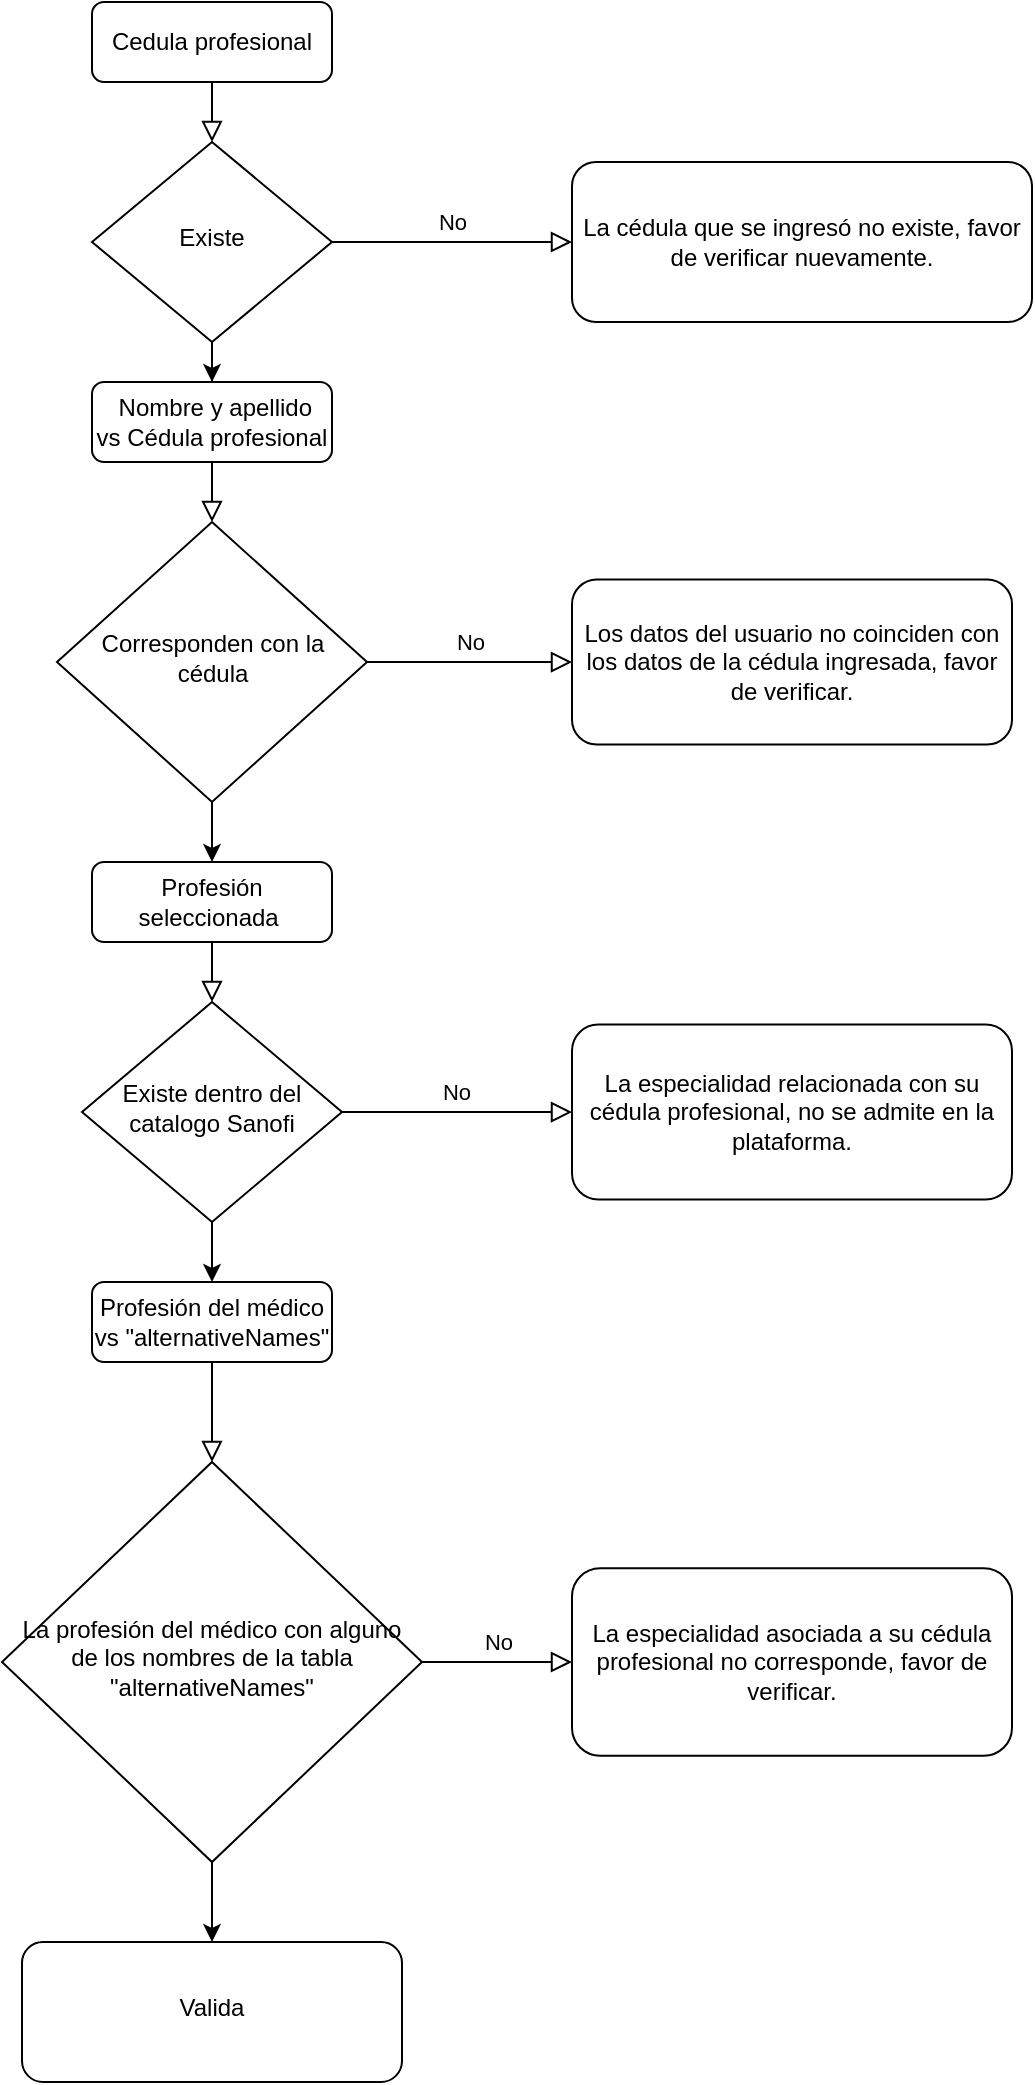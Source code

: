 <mxfile version="20.3.6" type="github">
  <diagram id="C5RBs43oDa-KdzZeNtuy" name="Page-1">
    <mxGraphModel dx="868" dy="482" grid="1" gridSize="10" guides="1" tooltips="1" connect="1" arrows="1" fold="1" page="1" pageScale="1" pageWidth="827" pageHeight="1169" math="0" shadow="0">
      <root>
        <mxCell id="WIyWlLk6GJQsqaUBKTNV-0" />
        <mxCell id="WIyWlLk6GJQsqaUBKTNV-1" parent="WIyWlLk6GJQsqaUBKTNV-0" />
        <mxCell id="WIyWlLk6GJQsqaUBKTNV-2" value="" style="rounded=0;html=1;jettySize=auto;orthogonalLoop=1;fontSize=11;endArrow=block;endFill=0;endSize=8;strokeWidth=1;shadow=0;labelBackgroundColor=none;edgeStyle=orthogonalEdgeStyle;" parent="WIyWlLk6GJQsqaUBKTNV-1" source="WIyWlLk6GJQsqaUBKTNV-3" target="WIyWlLk6GJQsqaUBKTNV-6" edge="1">
          <mxGeometry relative="1" as="geometry" />
        </mxCell>
        <mxCell id="WIyWlLk6GJQsqaUBKTNV-3" value="Cedula profesional" style="rounded=1;whiteSpace=wrap;html=1;fontSize=12;glass=0;strokeWidth=1;shadow=0;" parent="WIyWlLk6GJQsqaUBKTNV-1" vertex="1">
          <mxGeometry x="160" y="40" width="120" height="40" as="geometry" />
        </mxCell>
        <mxCell id="WIyWlLk6GJQsqaUBKTNV-5" value="No" style="edgeStyle=orthogonalEdgeStyle;rounded=0;html=1;jettySize=auto;orthogonalLoop=1;fontSize=11;endArrow=block;endFill=0;endSize=8;strokeWidth=1;shadow=0;labelBackgroundColor=none;" parent="WIyWlLk6GJQsqaUBKTNV-1" source="WIyWlLk6GJQsqaUBKTNV-6" target="WIyWlLk6GJQsqaUBKTNV-7" edge="1">
          <mxGeometry y="10" relative="1" as="geometry">
            <mxPoint as="offset" />
          </mxGeometry>
        </mxCell>
        <mxCell id="4aD9w5RCmc_DI5KrsEfI-10" value="" style="edgeStyle=orthogonalEdgeStyle;rounded=0;orthogonalLoop=1;jettySize=auto;html=1;" edge="1" parent="WIyWlLk6GJQsqaUBKTNV-1" source="WIyWlLk6GJQsqaUBKTNV-6" target="4aD9w5RCmc_DI5KrsEfI-6">
          <mxGeometry relative="1" as="geometry" />
        </mxCell>
        <mxCell id="WIyWlLk6GJQsqaUBKTNV-6" value="Existe" style="rhombus;whiteSpace=wrap;html=1;shadow=0;fontFamily=Helvetica;fontSize=12;align=center;strokeWidth=1;spacing=6;spacingTop=-4;" parent="WIyWlLk6GJQsqaUBKTNV-1" vertex="1">
          <mxGeometry x="160" y="110" width="120" height="100" as="geometry" />
        </mxCell>
        <mxCell id="WIyWlLk6GJQsqaUBKTNV-7" value="La cédula que se ingresó no existe, favor de verificar nuevamente." style="rounded=1;whiteSpace=wrap;html=1;fontSize=12;glass=0;strokeWidth=1;shadow=0;" parent="WIyWlLk6GJQsqaUBKTNV-1" vertex="1">
          <mxGeometry x="400" y="120" width="230" height="80" as="geometry" />
        </mxCell>
        <mxCell id="4aD9w5RCmc_DI5KrsEfI-5" value="" style="rounded=0;html=1;jettySize=auto;orthogonalLoop=1;fontSize=11;endArrow=block;endFill=0;endSize=8;strokeWidth=1;shadow=0;labelBackgroundColor=none;edgeStyle=orthogonalEdgeStyle;" edge="1" parent="WIyWlLk6GJQsqaUBKTNV-1" source="4aD9w5RCmc_DI5KrsEfI-6" target="4aD9w5RCmc_DI5KrsEfI-8">
          <mxGeometry relative="1" as="geometry" />
        </mxCell>
        <mxCell id="4aD9w5RCmc_DI5KrsEfI-6" value="&amp;nbsp;Nombre y apellido&lt;br&gt;vs Cédula profesional" style="rounded=1;whiteSpace=wrap;html=1;fontSize=12;glass=0;strokeWidth=1;shadow=0;" vertex="1" parent="WIyWlLk6GJQsqaUBKTNV-1">
          <mxGeometry x="160" y="230" width="120" height="40" as="geometry" />
        </mxCell>
        <mxCell id="4aD9w5RCmc_DI5KrsEfI-7" value="No" style="edgeStyle=orthogonalEdgeStyle;rounded=0;html=1;jettySize=auto;orthogonalLoop=1;fontSize=11;endArrow=block;endFill=0;endSize=8;strokeWidth=1;shadow=0;labelBackgroundColor=none;" edge="1" parent="WIyWlLk6GJQsqaUBKTNV-1" source="4aD9w5RCmc_DI5KrsEfI-8" target="4aD9w5RCmc_DI5KrsEfI-9">
          <mxGeometry y="10" relative="1" as="geometry">
            <mxPoint as="offset" />
          </mxGeometry>
        </mxCell>
        <mxCell id="4aD9w5RCmc_DI5KrsEfI-16" value="" style="edgeStyle=orthogonalEdgeStyle;rounded=0;orthogonalLoop=1;jettySize=auto;html=1;" edge="1" parent="WIyWlLk6GJQsqaUBKTNV-1" source="4aD9w5RCmc_DI5KrsEfI-8" target="4aD9w5RCmc_DI5KrsEfI-12">
          <mxGeometry relative="1" as="geometry" />
        </mxCell>
        <mxCell id="4aD9w5RCmc_DI5KrsEfI-8" value="Corresponden con la cédula" style="rhombus;whiteSpace=wrap;html=1;shadow=0;fontFamily=Helvetica;fontSize=12;align=center;strokeWidth=1;spacing=6;spacingTop=-4;" vertex="1" parent="WIyWlLk6GJQsqaUBKTNV-1">
          <mxGeometry x="142.5" y="300" width="155" height="140" as="geometry" />
        </mxCell>
        <mxCell id="4aD9w5RCmc_DI5KrsEfI-9" value="Los datos del usuario no coinciden con los datos de la cédula ingresada, favor de verificar." style="rounded=1;whiteSpace=wrap;html=1;fontSize=12;glass=0;strokeWidth=1;shadow=0;" vertex="1" parent="WIyWlLk6GJQsqaUBKTNV-1">
          <mxGeometry x="400" y="328.75" width="220" height="82.5" as="geometry" />
        </mxCell>
        <mxCell id="4aD9w5RCmc_DI5KrsEfI-11" value="" style="rounded=0;html=1;jettySize=auto;orthogonalLoop=1;fontSize=11;endArrow=block;endFill=0;endSize=8;strokeWidth=1;shadow=0;labelBackgroundColor=none;edgeStyle=orthogonalEdgeStyle;" edge="1" parent="WIyWlLk6GJQsqaUBKTNV-1" source="4aD9w5RCmc_DI5KrsEfI-12" target="4aD9w5RCmc_DI5KrsEfI-14">
          <mxGeometry relative="1" as="geometry" />
        </mxCell>
        <mxCell id="4aD9w5RCmc_DI5KrsEfI-12" value="Profesión seleccionada&amp;nbsp;" style="rounded=1;whiteSpace=wrap;html=1;fontSize=12;glass=0;strokeWidth=1;shadow=0;" vertex="1" parent="WIyWlLk6GJQsqaUBKTNV-1">
          <mxGeometry x="160" y="470" width="120" height="40" as="geometry" />
        </mxCell>
        <mxCell id="4aD9w5RCmc_DI5KrsEfI-13" value="No" style="edgeStyle=orthogonalEdgeStyle;rounded=0;html=1;jettySize=auto;orthogonalLoop=1;fontSize=11;endArrow=block;endFill=0;endSize=8;strokeWidth=1;shadow=0;labelBackgroundColor=none;" edge="1" parent="WIyWlLk6GJQsqaUBKTNV-1" source="4aD9w5RCmc_DI5KrsEfI-14" target="4aD9w5RCmc_DI5KrsEfI-15">
          <mxGeometry y="10" relative="1" as="geometry">
            <mxPoint as="offset" />
          </mxGeometry>
        </mxCell>
        <mxCell id="4aD9w5RCmc_DI5KrsEfI-22" value="" style="edgeStyle=orthogonalEdgeStyle;rounded=0;orthogonalLoop=1;jettySize=auto;html=1;" edge="1" parent="WIyWlLk6GJQsqaUBKTNV-1" source="4aD9w5RCmc_DI5KrsEfI-14" target="4aD9w5RCmc_DI5KrsEfI-18">
          <mxGeometry relative="1" as="geometry" />
        </mxCell>
        <mxCell id="4aD9w5RCmc_DI5KrsEfI-14" value="Existe dentro del catalogo Sanofi" style="rhombus;whiteSpace=wrap;html=1;shadow=0;fontFamily=Helvetica;fontSize=12;align=center;strokeWidth=1;spacing=6;spacingTop=-4;" vertex="1" parent="WIyWlLk6GJQsqaUBKTNV-1">
          <mxGeometry x="155" y="540" width="130" height="110" as="geometry" />
        </mxCell>
        <mxCell id="4aD9w5RCmc_DI5KrsEfI-15" value="La especialidad relacionada con su cédula profesional, no se admite en la plataforma." style="rounded=1;whiteSpace=wrap;html=1;fontSize=12;glass=0;strokeWidth=1;shadow=0;" vertex="1" parent="WIyWlLk6GJQsqaUBKTNV-1">
          <mxGeometry x="400" y="551.25" width="220" height="87.5" as="geometry" />
        </mxCell>
        <mxCell id="4aD9w5RCmc_DI5KrsEfI-17" value="" style="rounded=0;html=1;jettySize=auto;orthogonalLoop=1;fontSize=11;endArrow=block;endFill=0;endSize=8;strokeWidth=1;shadow=0;labelBackgroundColor=none;edgeStyle=orthogonalEdgeStyle;" edge="1" parent="WIyWlLk6GJQsqaUBKTNV-1" source="4aD9w5RCmc_DI5KrsEfI-18" target="4aD9w5RCmc_DI5KrsEfI-20">
          <mxGeometry relative="1" as="geometry" />
        </mxCell>
        <mxCell id="4aD9w5RCmc_DI5KrsEfI-18" value="Profesión del médico&lt;br&gt;vs &quot;alternativeNames&quot;" style="rounded=1;whiteSpace=wrap;html=1;fontSize=12;glass=0;strokeWidth=1;shadow=0;" vertex="1" parent="WIyWlLk6GJQsqaUBKTNV-1">
          <mxGeometry x="160" y="680" width="120" height="40" as="geometry" />
        </mxCell>
        <mxCell id="4aD9w5RCmc_DI5KrsEfI-19" value="No" style="edgeStyle=orthogonalEdgeStyle;rounded=0;html=1;jettySize=auto;orthogonalLoop=1;fontSize=11;endArrow=block;endFill=0;endSize=8;strokeWidth=1;shadow=0;labelBackgroundColor=none;" edge="1" parent="WIyWlLk6GJQsqaUBKTNV-1" source="4aD9w5RCmc_DI5KrsEfI-20" target="4aD9w5RCmc_DI5KrsEfI-21">
          <mxGeometry y="10" relative="1" as="geometry">
            <mxPoint as="offset" />
          </mxGeometry>
        </mxCell>
        <mxCell id="4aD9w5RCmc_DI5KrsEfI-24" value="" style="edgeStyle=orthogonalEdgeStyle;rounded=0;orthogonalLoop=1;jettySize=auto;html=1;" edge="1" parent="WIyWlLk6GJQsqaUBKTNV-1" source="4aD9w5RCmc_DI5KrsEfI-20" target="4aD9w5RCmc_DI5KrsEfI-23">
          <mxGeometry relative="1" as="geometry" />
        </mxCell>
        <mxCell id="4aD9w5RCmc_DI5KrsEfI-20" value="La profesión del médico con alguno de los nombres de la tabla &quot;alternativeNames&quot;" style="rhombus;whiteSpace=wrap;html=1;shadow=0;fontFamily=Helvetica;fontSize=12;align=center;strokeWidth=1;spacing=6;spacingTop=-4;" vertex="1" parent="WIyWlLk6GJQsqaUBKTNV-1">
          <mxGeometry x="115" y="770" width="210" height="200" as="geometry" />
        </mxCell>
        <mxCell id="4aD9w5RCmc_DI5KrsEfI-21" value="La especialidad asociada a su cédula profesional no corresponde, favor de verificar." style="rounded=1;whiteSpace=wrap;html=1;fontSize=12;glass=0;strokeWidth=1;shadow=0;" vertex="1" parent="WIyWlLk6GJQsqaUBKTNV-1">
          <mxGeometry x="400" y="823.13" width="220" height="93.75" as="geometry" />
        </mxCell>
        <mxCell id="4aD9w5RCmc_DI5KrsEfI-23" value="Valida" style="rounded=1;whiteSpace=wrap;html=1;shadow=0;strokeWidth=1;spacing=6;spacingTop=-4;" vertex="1" parent="WIyWlLk6GJQsqaUBKTNV-1">
          <mxGeometry x="125" y="1010" width="190" height="70" as="geometry" />
        </mxCell>
      </root>
    </mxGraphModel>
  </diagram>
</mxfile>
